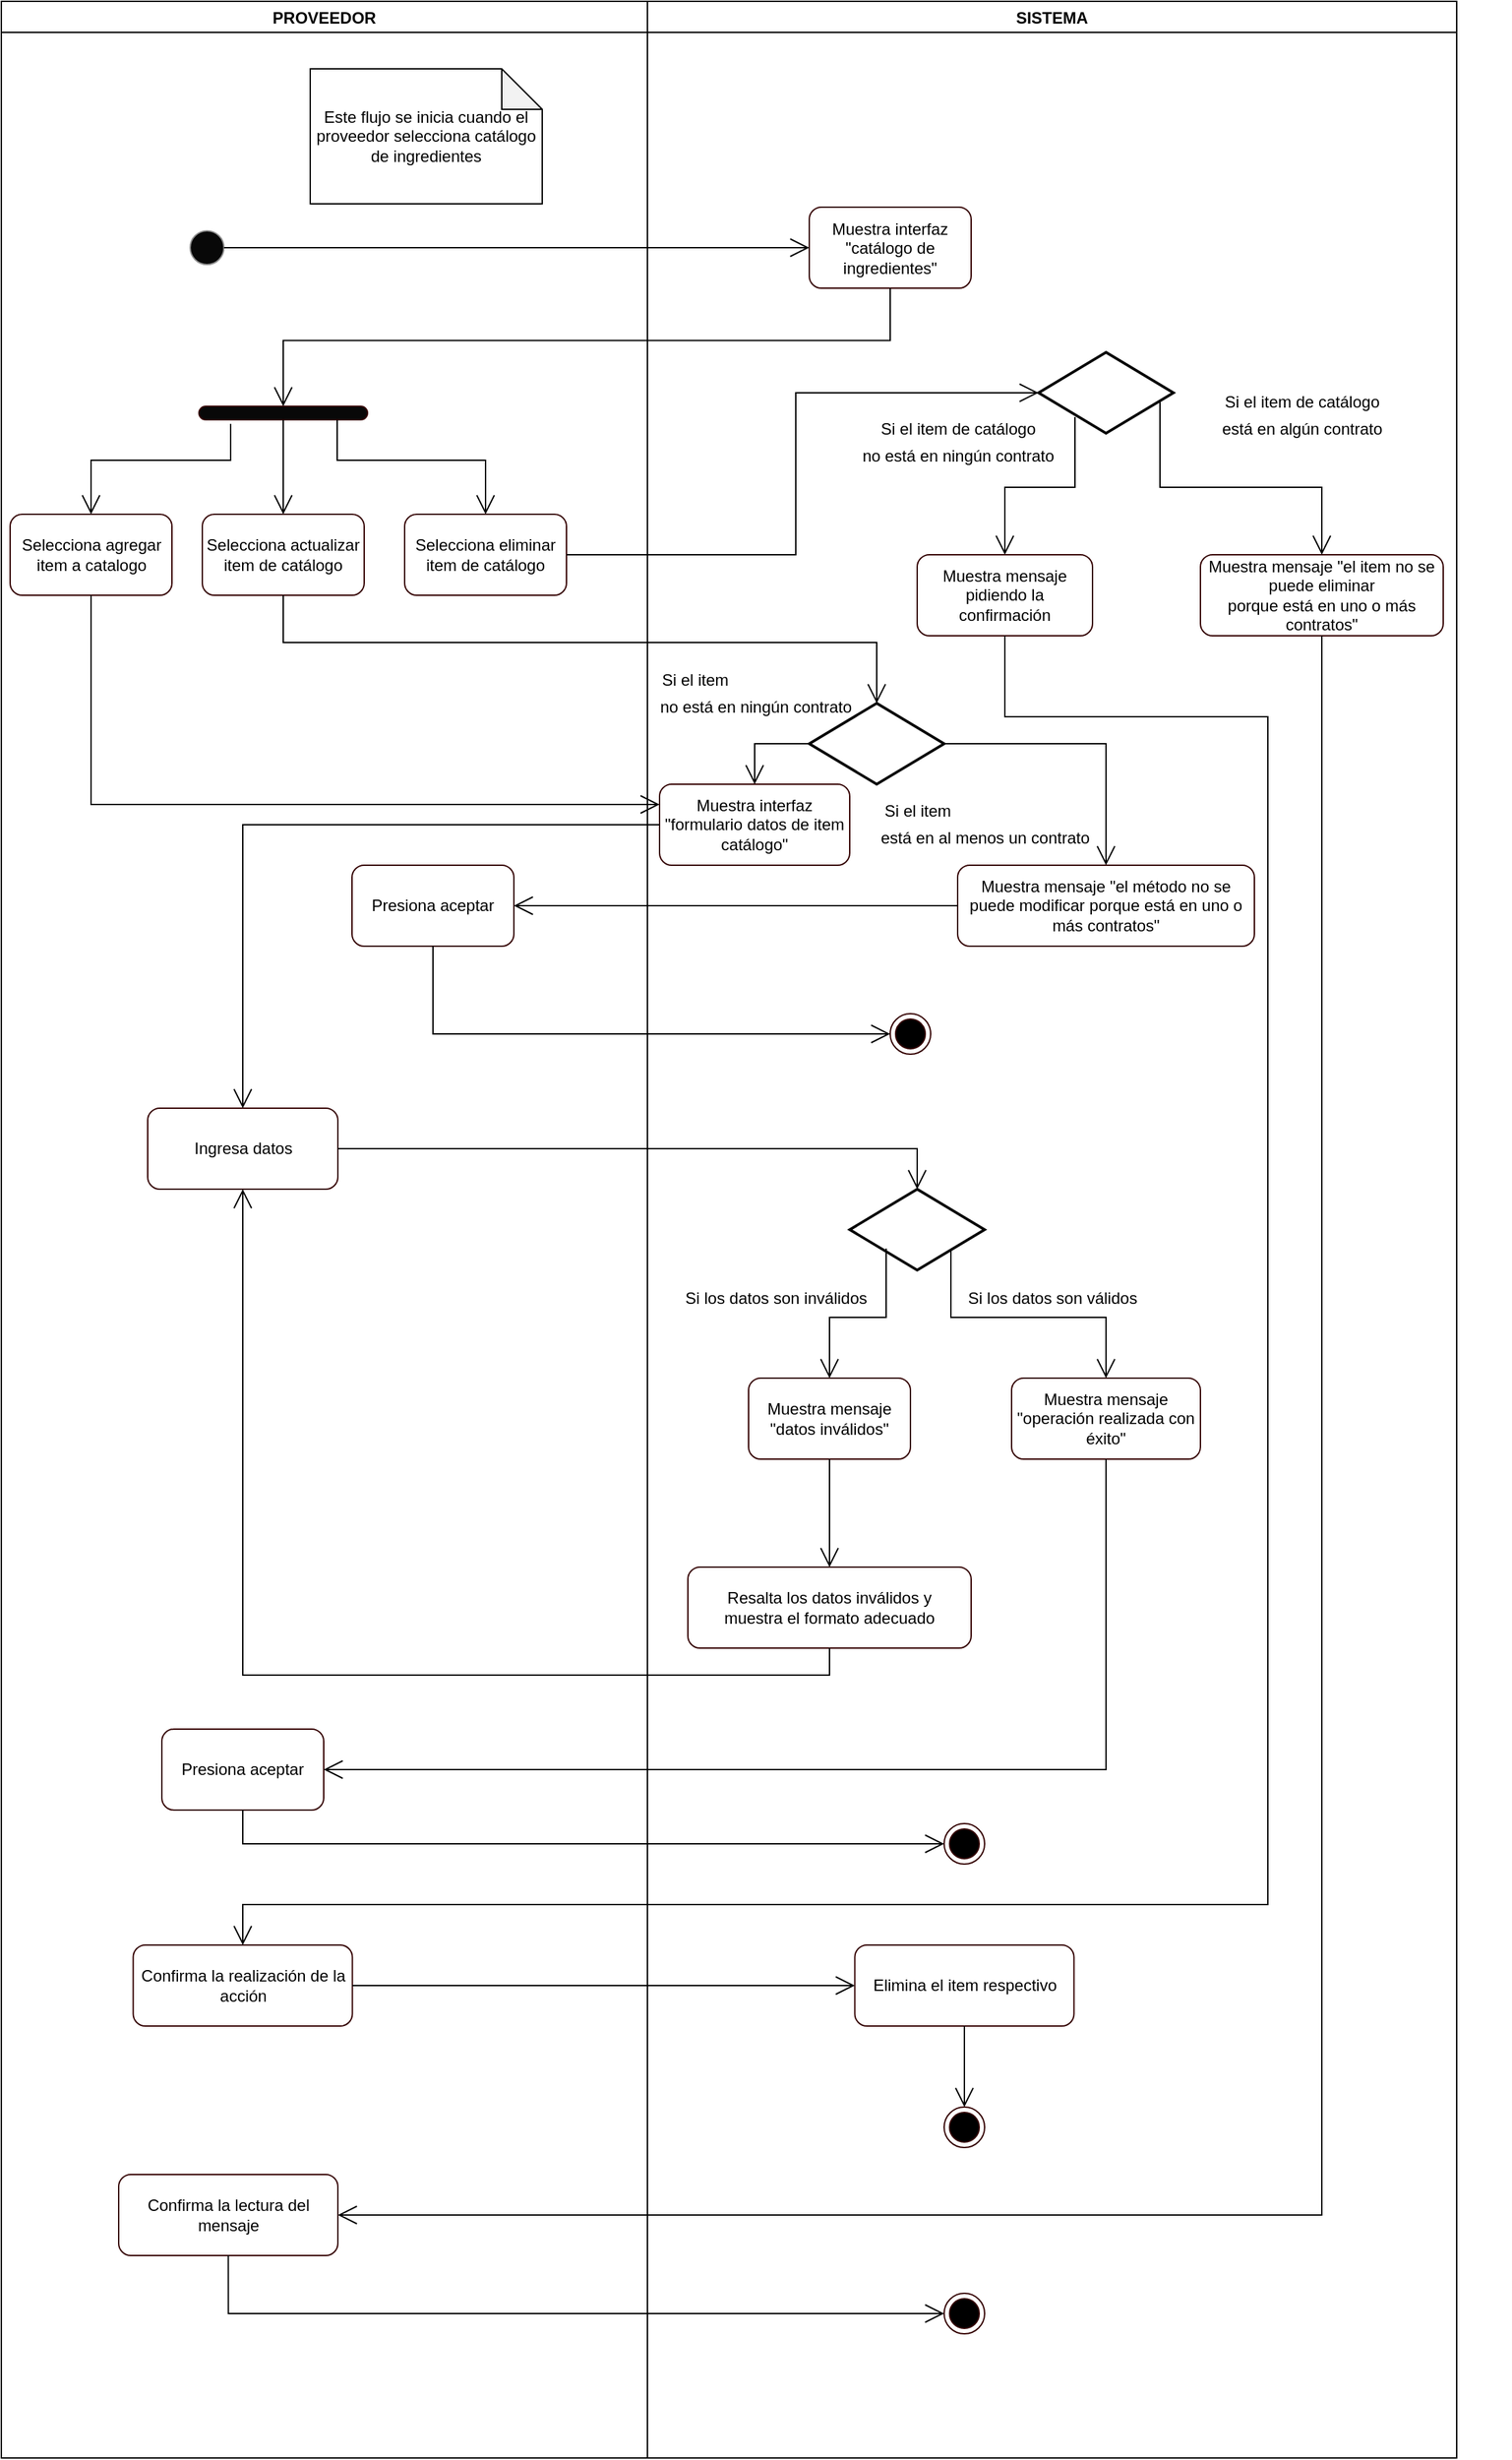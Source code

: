 <mxfile version="13.2.4" type="device"><diagram id="MT0bESdI1JiEAsve0kCm" name="Page-1"><mxGraphModel dx="782" dy="11210" grid="1" gridSize="10" guides="1" tooltips="1" connect="1" arrows="1" fold="1" page="1" pageScale="1" pageWidth="827" pageHeight="1169" math="0" shadow="0"><root><mxCell id="0"/><mxCell id="1" parent="0"/><mxCell id="WYLuXknDr8wbcJytO-Wc-1" value="PROVEEDOR" style="swimlane;gradientColor=none;" parent="1" vertex="1"><mxGeometry x="41" y="-10480" width="479" height="1820" as="geometry"/></mxCell><mxCell id="WYLuXknDr8wbcJytO-Wc-3" value="" style="ellipse;whiteSpace=wrap;html=1;aspect=fixed;strokeColor=#919191;fillColor=#080808;gradientColor=none;" parent="WYLuXknDr8wbcJytO-Wc-1" vertex="1"><mxGeometry x="140" y="170" width="25" height="25" as="geometry"/></mxCell><mxCell id="WYLuXknDr8wbcJytO-Wc-22" value="Este flujo se inicia cuando el proveedor selecciona catálogo de ingredientes" style="shape=note;whiteSpace=wrap;html=1;backgroundOutline=1;darkOpacity=0.05;" parent="WYLuXknDr8wbcJytO-Wc-1" vertex="1"><mxGeometry x="229" y="50" width="172" height="100" as="geometry"/></mxCell><mxCell id="WYLuXknDr8wbcJytO-Wc-38" value="" style="group" parent="WYLuXknDr8wbcJytO-Wc-1" vertex="1" connectable="0"><mxGeometry x="29" y="300" width="417.5" height="270" as="geometry"/></mxCell><mxCell id="WYLuXknDr8wbcJytO-Wc-30" value="" style="group" parent="WYLuXknDr8wbcJytO-Wc-38" vertex="1" connectable="0"><mxGeometry width="417.5" height="140" as="geometry"/></mxCell><mxCell id="WYLuXknDr8wbcJytO-Wc-31" value="" style="rounded=1;whiteSpace=wrap;html=1;strokeColor=#330000;fillColor=#080808;gradientColor=none;arcSize=50;" parent="WYLuXknDr8wbcJytO-Wc-30" vertex="1"><mxGeometry x="117.5" width="125" height="10" as="geometry"/></mxCell><mxCell id="WYLuXknDr8wbcJytO-Wc-32" style="edgeStyle=orthogonalEdgeStyle;rounded=0;orthogonalLoop=1;jettySize=auto;html=1;exitX=0.5;exitY=0;exitDx=0;exitDy=0;entryX=0.188;entryY=1.3;entryDx=0;entryDy=0;entryPerimeter=0;startArrow=open;startFill=0;startSize=12;endArrow=none;endFill=0;endSize=12;targetPerimeterSpacing=0;" parent="WYLuXknDr8wbcJytO-Wc-30" source="WYLuXknDr8wbcJytO-Wc-33" target="WYLuXknDr8wbcJytO-Wc-31" edge="1"><mxGeometry relative="1" as="geometry"/></mxCell><mxCell id="WYLuXknDr8wbcJytO-Wc-33" value="Selecciona agregar item a catalogo" style="rounded=1;whiteSpace=wrap;html=1;strokeColor=#330000;fillColor=#FFFFFF;gradientColor=none;" parent="WYLuXknDr8wbcJytO-Wc-30" vertex="1"><mxGeometry x="-22.5" y="80" width="120" height="60" as="geometry"/></mxCell><mxCell id="WYLuXknDr8wbcJytO-Wc-34" style="edgeStyle=orthogonalEdgeStyle;rounded=0;orthogonalLoop=1;jettySize=auto;html=1;exitX=0.5;exitY=0;exitDx=0;exitDy=0;entryX=0.5;entryY=1;entryDx=0;entryDy=0;startArrow=open;startFill=0;startSize=12;endArrow=none;endFill=0;endSize=12;targetPerimeterSpacing=0;" parent="WYLuXknDr8wbcJytO-Wc-30" source="WYLuXknDr8wbcJytO-Wc-35" target="WYLuXknDr8wbcJytO-Wc-31" edge="1"><mxGeometry relative="1" as="geometry"/></mxCell><mxCell id="WYLuXknDr8wbcJytO-Wc-35" value="Selecciona actualizar item de catálogo" style="rounded=1;whiteSpace=wrap;html=1;strokeColor=#330000;fillColor=#FFFFFF;gradientColor=none;" parent="WYLuXknDr8wbcJytO-Wc-30" vertex="1"><mxGeometry x="120" y="80" width="120" height="60" as="geometry"/></mxCell><mxCell id="WYLuXknDr8wbcJytO-Wc-36" style="edgeStyle=orthogonalEdgeStyle;rounded=0;orthogonalLoop=1;jettySize=auto;html=1;exitX=0.5;exitY=0;exitDx=0;exitDy=0;entryX=0.82;entryY=1;entryDx=0;entryDy=0;startArrow=open;startFill=0;startSize=12;endArrow=none;endFill=0;endSize=12;targetPerimeterSpacing=0;entryPerimeter=0;" parent="WYLuXknDr8wbcJytO-Wc-30" source="WYLuXknDr8wbcJytO-Wc-37" target="WYLuXknDr8wbcJytO-Wc-31" edge="1"><mxGeometry relative="1" as="geometry"/></mxCell><mxCell id="WYLuXknDr8wbcJytO-Wc-37" value="Selecciona eliminar item de catálogo" style="rounded=1;whiteSpace=wrap;html=1;strokeColor=#330000;fillColor=#FFFFFF;gradientColor=none;" parent="WYLuXknDr8wbcJytO-Wc-30" vertex="1"><mxGeometry x="270" y="80" width="120" height="60" as="geometry"/></mxCell><mxCell id="WYLuXknDr8wbcJytO-Wc-51" value="Ingresa datos" style="rounded=1;whiteSpace=wrap;html=1;strokeColor=#330000;fillColor=#FFFFFF;gradientColor=none;" parent="WYLuXknDr8wbcJytO-Wc-1" vertex="1"><mxGeometry x="108.5" y="820" width="141" height="60" as="geometry"/></mxCell><mxCell id="WYLuXknDr8wbcJytO-Wc-83" value="Confirma la realización de la acción" style="rounded=1;whiteSpace=wrap;html=1;strokeColor=#330000;fillColor=#FFFFFF;gradientColor=none;" parent="WYLuXknDr8wbcJytO-Wc-1" vertex="1"><mxGeometry x="97.75" y="1440" width="162.5" height="60" as="geometry"/></mxCell><mxCell id="WYLuXknDr8wbcJytO-Wc-90" value="Confirma la lectura del mensaje" style="rounded=1;whiteSpace=wrap;html=1;strokeColor=#330000;fillColor=#FFFFFF;gradientColor=none;" parent="WYLuXknDr8wbcJytO-Wc-1" vertex="1"><mxGeometry x="87" y="1610" width="162.5" height="60" as="geometry"/></mxCell><mxCell id="WYLuXknDr8wbcJytO-Wc-95" value="Presiona aceptar" style="rounded=1;whiteSpace=wrap;html=1;strokeColor=#330000;fillColor=#FFFFFF;gradientColor=none;" parent="WYLuXknDr8wbcJytO-Wc-1" vertex="1"><mxGeometry x="119" y="1280" width="120" height="60" as="geometry"/></mxCell><mxCell id="WYLuXknDr8wbcJytO-Wc-129" value="Presiona aceptar" style="rounded=1;whiteSpace=wrap;html=1;strokeColor=#330000;fillColor=#FFFFFF;gradientColor=none;" parent="WYLuXknDr8wbcJytO-Wc-1" vertex="1"><mxGeometry x="260" y="640" width="120" height="60" as="geometry"/></mxCell><mxCell id="WYLuXknDr8wbcJytO-Wc-13" value="SISTEMA" style="swimlane;gradientColor=none;" parent="1" vertex="1"><mxGeometry x="520" y="-10480" width="600" height="1820" as="geometry"/></mxCell><mxCell id="WYLuXknDr8wbcJytO-Wc-23" value="Muestra interfaz &quot;catálogo de ingredientes&quot;" style="rounded=1;whiteSpace=wrap;html=1;strokeColor=#330000;fillColor=#FFFFFF;gradientColor=none;" parent="WYLuXknDr8wbcJytO-Wc-13" vertex="1"><mxGeometry x="120" y="152.5" width="120" height="60" as="geometry"/></mxCell><mxCell id="WYLuXknDr8wbcJytO-Wc-63" value="" style="group" parent="WYLuXknDr8wbcJytO-Wc-13" vertex="1" connectable="0"><mxGeometry x="20" y="880" width="470" height="340" as="geometry"/></mxCell><mxCell id="WYLuXknDr8wbcJytO-Wc-54" value="" style="strokeWidth=2;html=1;shape=mxgraph.flowchart.decision;whiteSpace=wrap;fillColor=#FFFFFF;gradientColor=none;" parent="WYLuXknDr8wbcJytO-Wc-63" vertex="1"><mxGeometry x="130" width="100" height="60" as="geometry"/></mxCell><mxCell id="WYLuXknDr8wbcJytO-Wc-55" style="edgeStyle=orthogonalEdgeStyle;rounded=0;orthogonalLoop=1;jettySize=auto;html=1;exitX=0.5;exitY=0;exitDx=0;exitDy=0;entryX=0.27;entryY=0.733;entryDx=0;entryDy=0;entryPerimeter=0;startArrow=open;startFill=0;startSize=12;endArrow=none;endFill=0;endSize=12;targetPerimeterSpacing=0;" parent="WYLuXknDr8wbcJytO-Wc-63" source="WYLuXknDr8wbcJytO-Wc-56" target="WYLuXknDr8wbcJytO-Wc-54" edge="1"><mxGeometry relative="1" as="geometry"/></mxCell><mxCell id="WYLuXknDr8wbcJytO-Wc-56" value="Muestra mensaje &quot;datos inválidos&quot;" style="rounded=1;whiteSpace=wrap;html=1;strokeColor=#330000;fillColor=#FFFFFF;gradientColor=none;" parent="WYLuXknDr8wbcJytO-Wc-63" vertex="1"><mxGeometry x="55" y="140" width="120" height="60" as="geometry"/></mxCell><mxCell id="WYLuXknDr8wbcJytO-Wc-57" style="edgeStyle=orthogonalEdgeStyle;rounded=0;orthogonalLoop=1;jettySize=auto;html=1;exitX=0.5;exitY=0;exitDx=0;exitDy=0;entryX=0.75;entryY=0.75;entryDx=0;entryDy=0;entryPerimeter=0;startArrow=open;startFill=0;startSize=12;endArrow=none;endFill=0;endSize=12;targetPerimeterSpacing=0;" parent="WYLuXknDr8wbcJytO-Wc-63" source="WYLuXknDr8wbcJytO-Wc-58" target="WYLuXknDr8wbcJytO-Wc-54" edge="1"><mxGeometry relative="1" as="geometry"/></mxCell><mxCell id="WYLuXknDr8wbcJytO-Wc-58" value="Muestra mensaje &quot;operación realizada con éxito&quot;" style="rounded=1;whiteSpace=wrap;html=1;strokeColor=#330000;fillColor=#FFFFFF;gradientColor=none;" parent="WYLuXknDr8wbcJytO-Wc-63" vertex="1"><mxGeometry x="250" y="140" width="140" height="60" as="geometry"/></mxCell><mxCell id="WYLuXknDr8wbcJytO-Wc-59" value="Si los datos son válidos" style="text;html=1;align=center;verticalAlign=middle;resizable=0;points=[];autosize=1;" parent="WYLuXknDr8wbcJytO-Wc-63" vertex="1"><mxGeometry x="210" y="71" width="140" height="20" as="geometry"/></mxCell><mxCell id="WYLuXknDr8wbcJytO-Wc-60" value="Si los datos son inválidos" style="text;html=1;align=center;verticalAlign=middle;resizable=0;points=[];autosize=1;" parent="WYLuXknDr8wbcJytO-Wc-63" vertex="1"><mxGeometry y="71" width="150" height="20" as="geometry"/></mxCell><mxCell id="WYLuXknDr8wbcJytO-Wc-61" style="edgeStyle=orthogonalEdgeStyle;rounded=0;orthogonalLoop=1;jettySize=auto;html=1;exitX=0.5;exitY=0;exitDx=0;exitDy=0;entryX=0.5;entryY=1;entryDx=0;entryDy=0;startArrow=open;startFill=0;startSize=12;endArrow=none;endFill=0;endSize=12;targetPerimeterSpacing=0;" parent="WYLuXknDr8wbcJytO-Wc-63" source="WYLuXknDr8wbcJytO-Wc-62" target="WYLuXknDr8wbcJytO-Wc-56" edge="1"><mxGeometry relative="1" as="geometry"/></mxCell><mxCell id="WYLuXknDr8wbcJytO-Wc-62" value="Resalta los datos inválidos y&lt;br/&gt;muestra el formato adecuado" style="rounded=1;whiteSpace=wrap;html=1;strokeColor=#330000;fillColor=#FFFFFF;gradientColor=none;" parent="WYLuXknDr8wbcJytO-Wc-63" vertex="1"><mxGeometry x="10" y="280" width="210" height="60" as="geometry"/></mxCell><mxCell id="WYLuXknDr8wbcJytO-Wc-81" value="" style="group" parent="WYLuXknDr8wbcJytO-Wc-13" vertex="1" connectable="0"><mxGeometry x="110" y="260" width="530" height="210" as="geometry"/></mxCell><mxCell id="WYLuXknDr8wbcJytO-Wc-75" value="" style="strokeWidth=2;html=1;shape=mxgraph.flowchart.decision;whiteSpace=wrap;fillColor=#FFFFFF;gradientColor=none;" parent="WYLuXknDr8wbcJytO-Wc-81" vertex="1"><mxGeometry x="180" width="100" height="60" as="geometry"/></mxCell><mxCell id="WYLuXknDr8wbcJytO-Wc-76" style="edgeStyle=orthogonalEdgeStyle;rounded=0;orthogonalLoop=1;jettySize=auto;html=1;exitX=0.5;exitY=0;exitDx=0;exitDy=0;entryX=0.27;entryY=0.8;entryDx=0;entryDy=0;entryPerimeter=0;startArrow=open;startFill=0;startSize=12;endArrow=none;endFill=0;endSize=12;targetPerimeterSpacing=0;" parent="WYLuXknDr8wbcJytO-Wc-81" source="WYLuXknDr8wbcJytO-Wc-77" target="WYLuXknDr8wbcJytO-Wc-75" edge="1"><mxGeometry relative="1" as="geometry"/></mxCell><mxCell id="WYLuXknDr8wbcJytO-Wc-77" value="Muestra mensaje pidiendo la&lt;br/&gt;confirmación" style="rounded=1;whiteSpace=wrap;html=1;strokeColor=#330000;fillColor=#FFFFFF;gradientColor=none;" parent="WYLuXknDr8wbcJytO-Wc-81" vertex="1"><mxGeometry x="90" y="150" width="130" height="60" as="geometry"/></mxCell><mxCell id="WYLuXknDr8wbcJytO-Wc-78" style="edgeStyle=orthogonalEdgeStyle;rounded=0;orthogonalLoop=1;jettySize=auto;html=1;exitX=0.5;exitY=0;exitDx=0;exitDy=0;startArrow=open;startFill=0;startSize=12;endArrow=none;endFill=0;endSize=12;targetPerimeterSpacing=0;entryX=0.9;entryY=0.583;entryDx=0;entryDy=0;entryPerimeter=0;" parent="WYLuXknDr8wbcJytO-Wc-81" source="WYLuXknDr8wbcJytO-Wc-79" target="WYLuXknDr8wbcJytO-Wc-75" edge="1"><mxGeometry relative="1" as="geometry"><mxPoint x="-720" y="5110" as="targetPoint"/></mxGeometry></mxCell><mxCell id="WYLuXknDr8wbcJytO-Wc-79" value="Muestra mensaje &quot;el item no se puede eliminar&lt;br&gt;porque está en uno o más contratos&quot;" style="rounded=1;whiteSpace=wrap;html=1;strokeColor=#330000;fillColor=#FFFFFF;gradientColor=none;" parent="WYLuXknDr8wbcJytO-Wc-81" vertex="1"><mxGeometry x="300" y="150" width="180" height="60" as="geometry"/></mxCell><mxCell id="WYLuXknDr8wbcJytO-Wc-80" value="Si el item de catálogo" style="text;html=1;align=center;verticalAlign=middle;resizable=0;points=[];autosize=1;" parent="WYLuXknDr8wbcJytO-Wc-81" vertex="1"><mxGeometry x="310" y="27" width="130" height="20" as="geometry"/></mxCell><mxCell id="WYLuXknDr8wbcJytO-Wc-102" value="Si el item de catálogo" style="text;align=center;verticalAlign=middle;resizable=0;points=[];autosize=1;html=1;" parent="WYLuXknDr8wbcJytO-Wc-81" vertex="1"><mxGeometry x="55" y="47" width="130" height="20" as="geometry"/></mxCell><mxCell id="WYLuXknDr8wbcJytO-Wc-105" value="no está en ningún contrato" style="text;html=1;align=center;verticalAlign=middle;resizable=0;points=[];autosize=1;" parent="WYLuXknDr8wbcJytO-Wc-81" vertex="1"><mxGeometry x="40" y="67" width="160" height="20" as="geometry"/></mxCell><mxCell id="WYLuXknDr8wbcJytO-Wc-127" value="está en algún contrato" style="text;html=1;align=center;verticalAlign=middle;resizable=0;points=[];autosize=1;" parent="WYLuXknDr8wbcJytO-Wc-81" vertex="1"><mxGeometry x="310" y="47" width="130" height="20" as="geometry"/></mxCell><mxCell id="WYLuXknDr8wbcJytO-Wc-85" value="" style="group" parent="WYLuXknDr8wbcJytO-Wc-13" vertex="1" connectable="0"><mxGeometry x="153.75" y="1440" width="162.5" height="150" as="geometry"/></mxCell><mxCell id="WYLuXknDr8wbcJytO-Wc-86" value="Elimina el item respectivo" style="rounded=1;whiteSpace=wrap;html=1;strokeColor=#330000;fillColor=#FFFFFF;gradientColor=none;" parent="WYLuXknDr8wbcJytO-Wc-85" vertex="1"><mxGeometry width="162.5" height="60" as="geometry"/></mxCell><mxCell id="WYLuXknDr8wbcJytO-Wc-87" style="edgeStyle=orthogonalEdgeStyle;rounded=0;orthogonalLoop=1;jettySize=auto;html=1;exitX=0.5;exitY=0;exitDx=0;exitDy=0;entryX=0.5;entryY=1;entryDx=0;entryDy=0;startArrow=open;startFill=0;startSize=12;endArrow=none;endFill=0;endSize=12;targetPerimeterSpacing=0;" parent="WYLuXknDr8wbcJytO-Wc-85" source="WYLuXknDr8wbcJytO-Wc-88" target="WYLuXknDr8wbcJytO-Wc-86" edge="1"><mxGeometry relative="1" as="geometry"/></mxCell><mxCell id="WYLuXknDr8wbcJytO-Wc-88" value="" style="ellipse;html=1;shape=endState;fillColor=#000000;strokeColor=#330000;" parent="WYLuXknDr8wbcJytO-Wc-85" vertex="1"><mxGeometry x="66.25" y="120" width="30" height="30" as="geometry"/></mxCell><mxCell id="WYLuXknDr8wbcJytO-Wc-93" value="" style="ellipse;html=1;shape=endState;fillColor=#000000;strokeColor=#330000;" parent="WYLuXknDr8wbcJytO-Wc-13" vertex="1"><mxGeometry x="220" y="1698" width="30" height="30" as="geometry"/></mxCell><mxCell id="WYLuXknDr8wbcJytO-Wc-97" value="" style="ellipse;html=1;shape=endState;fillColor=#000000;strokeColor=#330000;" parent="WYLuXknDr8wbcJytO-Wc-13" vertex="1"><mxGeometry x="220" y="1350" width="30" height="30" as="geometry"/></mxCell><mxCell id="WYLuXknDr8wbcJytO-Wc-130" style="edgeStyle=orthogonalEdgeStyle;rounded=0;orthogonalLoop=1;jettySize=auto;html=1;exitX=1;exitY=0.5;exitDx=0;exitDy=0;exitPerimeter=0;endArrow=open;endFill=0;endSize=12;" parent="WYLuXknDr8wbcJytO-Wc-13" source="WYLuXknDr8wbcJytO-Wc-116" target="WYLuXknDr8wbcJytO-Wc-124" edge="1"><mxGeometry relative="1" as="geometry"/></mxCell><mxCell id="WYLuXknDr8wbcJytO-Wc-116" value="" style="strokeWidth=2;html=1;shape=mxgraph.flowchart.decision;whiteSpace=wrap;fillColor=#FFFFFF;gradientColor=none;" parent="WYLuXknDr8wbcJytO-Wc-13" vertex="1"><mxGeometry x="120" y="520" width="100" height="60" as="geometry"/></mxCell><mxCell id="WYLuXknDr8wbcJytO-Wc-124" value="Muestra mensaje &quot;el método no se puede modificar porque está en uno o más contratos&quot;" style="rounded=1;whiteSpace=wrap;html=1;strokeColor=#330000;fillColor=#FFFFFF;gradientColor=none;" parent="WYLuXknDr8wbcJytO-Wc-13" vertex="1"><mxGeometry x="230" y="640" width="220" height="60" as="geometry"/></mxCell><mxCell id="WYLuXknDr8wbcJytO-Wc-132" value="" style="group" parent="WYLuXknDr8wbcJytO-Wc-13" vertex="1" connectable="0"><mxGeometry x="170" y="590" width="165" height="40" as="geometry"/></mxCell><mxCell id="WYLuXknDr8wbcJytO-Wc-133" value="Si el item" style="text;html=1;align=center;verticalAlign=middle;resizable=0;points=[];autosize=1;" parent="WYLuXknDr8wbcJytO-Wc-132" vertex="1"><mxGeometry width="60" height="20" as="geometry"/></mxCell><mxCell id="WYLuXknDr8wbcJytO-Wc-134" value="está en al menos un contrato" style="text;html=1;align=center;verticalAlign=middle;resizable=0;points=[];autosize=1;" parent="WYLuXknDr8wbcJytO-Wc-132" vertex="1"><mxGeometry x="-5" y="20" width="170" height="20" as="geometry"/></mxCell><mxCell id="WYLuXknDr8wbcJytO-Wc-135" value="" style="ellipse;html=1;shape=endState;fillColor=#000000;strokeColor=#330000;" parent="WYLuXknDr8wbcJytO-Wc-13" vertex="1"><mxGeometry x="180" y="750" width="30" height="30" as="geometry"/></mxCell><mxCell id="WYLuXknDr8wbcJytO-Wc-138" value="Muestra interfaz &quot;formulario datos de item catálogo&quot;" style="rounded=1;whiteSpace=wrap;html=1;strokeColor=#330000;fillColor=#FFFFFF;gradientColor=none;" parent="WYLuXknDr8wbcJytO-Wc-13" vertex="1"><mxGeometry x="9" y="580" width="141" height="60" as="geometry"/></mxCell><mxCell id="WYLuXknDr8wbcJytO-Wc-122" style="edgeStyle=orthogonalEdgeStyle;rounded=0;orthogonalLoop=1;jettySize=auto;html=1;exitX=0;exitY=0.5;exitDx=0;exitDy=0;exitPerimeter=0;endArrow=open;endFill=0;endSize=12;" parent="WYLuXknDr8wbcJytO-Wc-13" source="WYLuXknDr8wbcJytO-Wc-116" target="WYLuXknDr8wbcJytO-Wc-138" edge="1"><mxGeometry relative="1" as="geometry"/></mxCell><mxCell id="WYLuXknDr8wbcJytO-Wc-123" value="" style="group" parent="WYLuXknDr8wbcJytO-Wc-13" vertex="1" connectable="0"><mxGeometry x="-0.5" y="493" width="160" height="40" as="geometry"/></mxCell><mxCell id="WYLuXknDr8wbcJytO-Wc-120" value="Si el item" style="text;html=1;align=center;verticalAlign=middle;resizable=0;points=[];autosize=1;" parent="WYLuXknDr8wbcJytO-Wc-123" vertex="1"><mxGeometry x="5.5" width="60" height="20" as="geometry"/></mxCell><mxCell id="WYLuXknDr8wbcJytO-Wc-121" value="no está en ningún contrato" style="text;html=1;align=center;verticalAlign=middle;resizable=0;points=[];autosize=1;" parent="WYLuXknDr8wbcJytO-Wc-123" vertex="1"><mxGeometry y="20" width="160" height="20" as="geometry"/></mxCell><mxCell id="WYLuXknDr8wbcJytO-Wc-26" style="edgeStyle=orthogonalEdgeStyle;rounded=0;orthogonalLoop=1;jettySize=auto;html=1;exitX=1;exitY=0.5;exitDx=0;exitDy=0;entryX=0;entryY=0.5;entryDx=0;entryDy=0;endSize=12;endArrow=open;endFill=0;" parent="1" source="WYLuXknDr8wbcJytO-Wc-3" target="WYLuXknDr8wbcJytO-Wc-23" edge="1"><mxGeometry relative="1" as="geometry"/></mxCell><mxCell id="WYLuXknDr8wbcJytO-Wc-39" style="edgeStyle=orthogonalEdgeStyle;rounded=0;orthogonalLoop=1;jettySize=auto;html=1;exitX=0.5;exitY=1;exitDx=0;exitDy=0;entryX=0.5;entryY=0;entryDx=0;entryDy=0;endArrow=open;endFill=0;endSize=12;" parent="1" source="WYLuXknDr8wbcJytO-Wc-23" target="WYLuXknDr8wbcJytO-Wc-31" edge="1"><mxGeometry relative="1" as="geometry"/></mxCell><mxCell id="WYLuXknDr8wbcJytO-Wc-67" style="edgeStyle=orthogonalEdgeStyle;rounded=0;orthogonalLoop=1;jettySize=auto;html=1;exitX=1;exitY=0.5;exitDx=0;exitDy=0;endArrow=open;endFill=0;endSize=12;entryX=0.5;entryY=0;entryDx=0;entryDy=0;entryPerimeter=0;" parent="1" source="WYLuXknDr8wbcJytO-Wc-51" target="WYLuXknDr8wbcJytO-Wc-54" edge="1"><mxGeometry relative="1" as="geometry"><mxPoint x="690" y="-9819" as="targetPoint"/></mxGeometry></mxCell><mxCell id="WYLuXknDr8wbcJytO-Wc-71" style="edgeStyle=orthogonalEdgeStyle;rounded=0;orthogonalLoop=1;jettySize=auto;html=1;exitX=0.5;exitY=1;exitDx=0;exitDy=0;entryX=0.5;entryY=1;entryDx=0;entryDy=0;endArrow=open;endFill=0;endSize=12;" parent="1" source="WYLuXknDr8wbcJytO-Wc-62" target="WYLuXknDr8wbcJytO-Wc-51" edge="1"><mxGeometry relative="1" as="geometry"><mxPoint x="290.5" y="-9460" as="targetPoint"/></mxGeometry></mxCell><mxCell id="WYLuXknDr8wbcJytO-Wc-82" style="edgeStyle=orthogonalEdgeStyle;rounded=0;orthogonalLoop=1;jettySize=auto;html=1;exitX=1;exitY=0.5;exitDx=0;exitDy=0;entryX=0;entryY=0.5;entryDx=0;entryDy=0;entryPerimeter=0;endArrow=open;endFill=0;endSize=12;" parent="1" source="WYLuXknDr8wbcJytO-Wc-37" target="WYLuXknDr8wbcJytO-Wc-75" edge="1"><mxGeometry relative="1" as="geometry"/></mxCell><mxCell id="WYLuXknDr8wbcJytO-Wc-89" style="edgeStyle=orthogonalEdgeStyle;rounded=0;orthogonalLoop=1;jettySize=auto;html=1;exitX=1;exitY=0.5;exitDx=0;exitDy=0;entryX=0;entryY=0.5;entryDx=0;entryDy=0;endArrow=open;endFill=0;endSize=12;" parent="1" source="WYLuXknDr8wbcJytO-Wc-83" target="WYLuXknDr8wbcJytO-Wc-86" edge="1"><mxGeometry relative="1" as="geometry"/></mxCell><mxCell id="WYLuXknDr8wbcJytO-Wc-94" style="edgeStyle=orthogonalEdgeStyle;rounded=0;orthogonalLoop=1;jettySize=auto;html=1;exitX=0.5;exitY=1;exitDx=0;exitDy=0;entryX=0;entryY=0.5;entryDx=0;entryDy=0;endArrow=open;endFill=0;endSize=12;" parent="1" source="WYLuXknDr8wbcJytO-Wc-90" target="WYLuXknDr8wbcJytO-Wc-93" edge="1"><mxGeometry relative="1" as="geometry"/></mxCell><mxCell id="WYLuXknDr8wbcJytO-Wc-96" style="edgeStyle=orthogonalEdgeStyle;rounded=0;orthogonalLoop=1;jettySize=auto;html=1;exitX=0.5;exitY=1;exitDx=0;exitDy=0;entryX=1;entryY=0.5;entryDx=0;entryDy=0;endArrow=open;endFill=0;endSize=12;" parent="1" source="WYLuXknDr8wbcJytO-Wc-58" target="WYLuXknDr8wbcJytO-Wc-95" edge="1"><mxGeometry relative="1" as="geometry"/></mxCell><mxCell id="WYLuXknDr8wbcJytO-Wc-98" style="edgeStyle=orthogonalEdgeStyle;rounded=0;orthogonalLoop=1;jettySize=auto;html=1;exitX=0.5;exitY=1;exitDx=0;exitDy=0;entryX=0;entryY=0.5;entryDx=0;entryDy=0;endArrow=open;endFill=0;endSize=12;" parent="1" source="WYLuXknDr8wbcJytO-Wc-95" target="WYLuXknDr8wbcJytO-Wc-97" edge="1"><mxGeometry relative="1" as="geometry"/></mxCell><mxCell id="WYLuXknDr8wbcJytO-Wc-100" style="edgeStyle=orthogonalEdgeStyle;rounded=0;orthogonalLoop=1;jettySize=auto;html=1;exitX=0.5;exitY=1;exitDx=0;exitDy=0;entryX=1;entryY=0.5;entryDx=0;entryDy=0;endArrow=open;endFill=0;endSize=12;" parent="1" source="WYLuXknDr8wbcJytO-Wc-79" target="WYLuXknDr8wbcJytO-Wc-90" edge="1"><mxGeometry relative="1" as="geometry"/></mxCell><mxCell id="WYLuXknDr8wbcJytO-Wc-101" style="edgeStyle=orthogonalEdgeStyle;rounded=0;orthogonalLoop=1;jettySize=auto;html=1;exitX=0.5;exitY=1;exitDx=0;exitDy=0;endArrow=open;endFill=0;endSize=12;" parent="1" source="WYLuXknDr8wbcJytO-Wc-77" target="WYLuXknDr8wbcJytO-Wc-83" edge="1"><mxGeometry relative="1" as="geometry"><Array as="points"><mxPoint x="785" y="-9950"/><mxPoint x="980" y="-9950"/><mxPoint x="980" y="-9070"/><mxPoint x="220" y="-9070"/></Array></mxGeometry></mxCell><mxCell id="WYLuXknDr8wbcJytO-Wc-28" style="edgeStyle=orthogonalEdgeStyle;rounded=0;orthogonalLoop=1;jettySize=auto;html=1;exitX=0.5;exitY=0;exitDx=0;exitDy=0;startArrow=open;startFill=0;startSize=12;endArrow=none;endFill=0;endSize=12;targetPerimeterSpacing=0;exitPerimeter=0;" parent="1" source="WYLuXknDr8wbcJytO-Wc-116" target="WYLuXknDr8wbcJytO-Wc-35" edge="1"><mxGeometry relative="1" as="geometry"><mxPoint x="230" y="-9920" as="sourcePoint"/></mxGeometry></mxCell><mxCell id="WYLuXknDr8wbcJytO-Wc-131" style="edgeStyle=orthogonalEdgeStyle;rounded=0;orthogonalLoop=1;jettySize=auto;html=1;exitX=0;exitY=0.5;exitDx=0;exitDy=0;entryX=1;entryY=0.5;entryDx=0;entryDy=0;endArrow=open;endFill=0;endSize=12;" parent="1" source="WYLuXknDr8wbcJytO-Wc-124" target="WYLuXknDr8wbcJytO-Wc-129" edge="1"><mxGeometry relative="1" as="geometry"/></mxCell><mxCell id="WYLuXknDr8wbcJytO-Wc-136" style="edgeStyle=orthogonalEdgeStyle;rounded=0;orthogonalLoop=1;jettySize=auto;html=1;exitX=0.5;exitY=1;exitDx=0;exitDy=0;entryX=0;entryY=0.5;entryDx=0;entryDy=0;endArrow=open;endFill=0;endSize=12;" parent="1" source="WYLuXknDr8wbcJytO-Wc-129" target="WYLuXknDr8wbcJytO-Wc-135" edge="1"><mxGeometry relative="1" as="geometry"/></mxCell><mxCell id="WYLuXknDr8wbcJytO-Wc-140" style="edgeStyle=orthogonalEdgeStyle;rounded=0;orthogonalLoop=1;jettySize=auto;html=1;exitX=0;exitY=0.5;exitDx=0;exitDy=0;endArrow=open;endFill=0;endSize=12;" parent="1" source="WYLuXknDr8wbcJytO-Wc-138" target="WYLuXknDr8wbcJytO-Wc-51" edge="1"><mxGeometry relative="1" as="geometry"/></mxCell><mxCell id="WYLuXknDr8wbcJytO-Wc-141" style="edgeStyle=orthogonalEdgeStyle;rounded=0;orthogonalLoop=1;jettySize=auto;html=1;exitX=0.5;exitY=1;exitDx=0;exitDy=0;entryX=0;entryY=0.25;entryDx=0;entryDy=0;endArrow=open;endFill=0;endSize=12;" parent="1" source="WYLuXknDr8wbcJytO-Wc-33" target="WYLuXknDr8wbcJytO-Wc-138" edge="1"><mxGeometry relative="1" as="geometry"/></mxCell></root></mxGraphModel></diagram></mxfile>